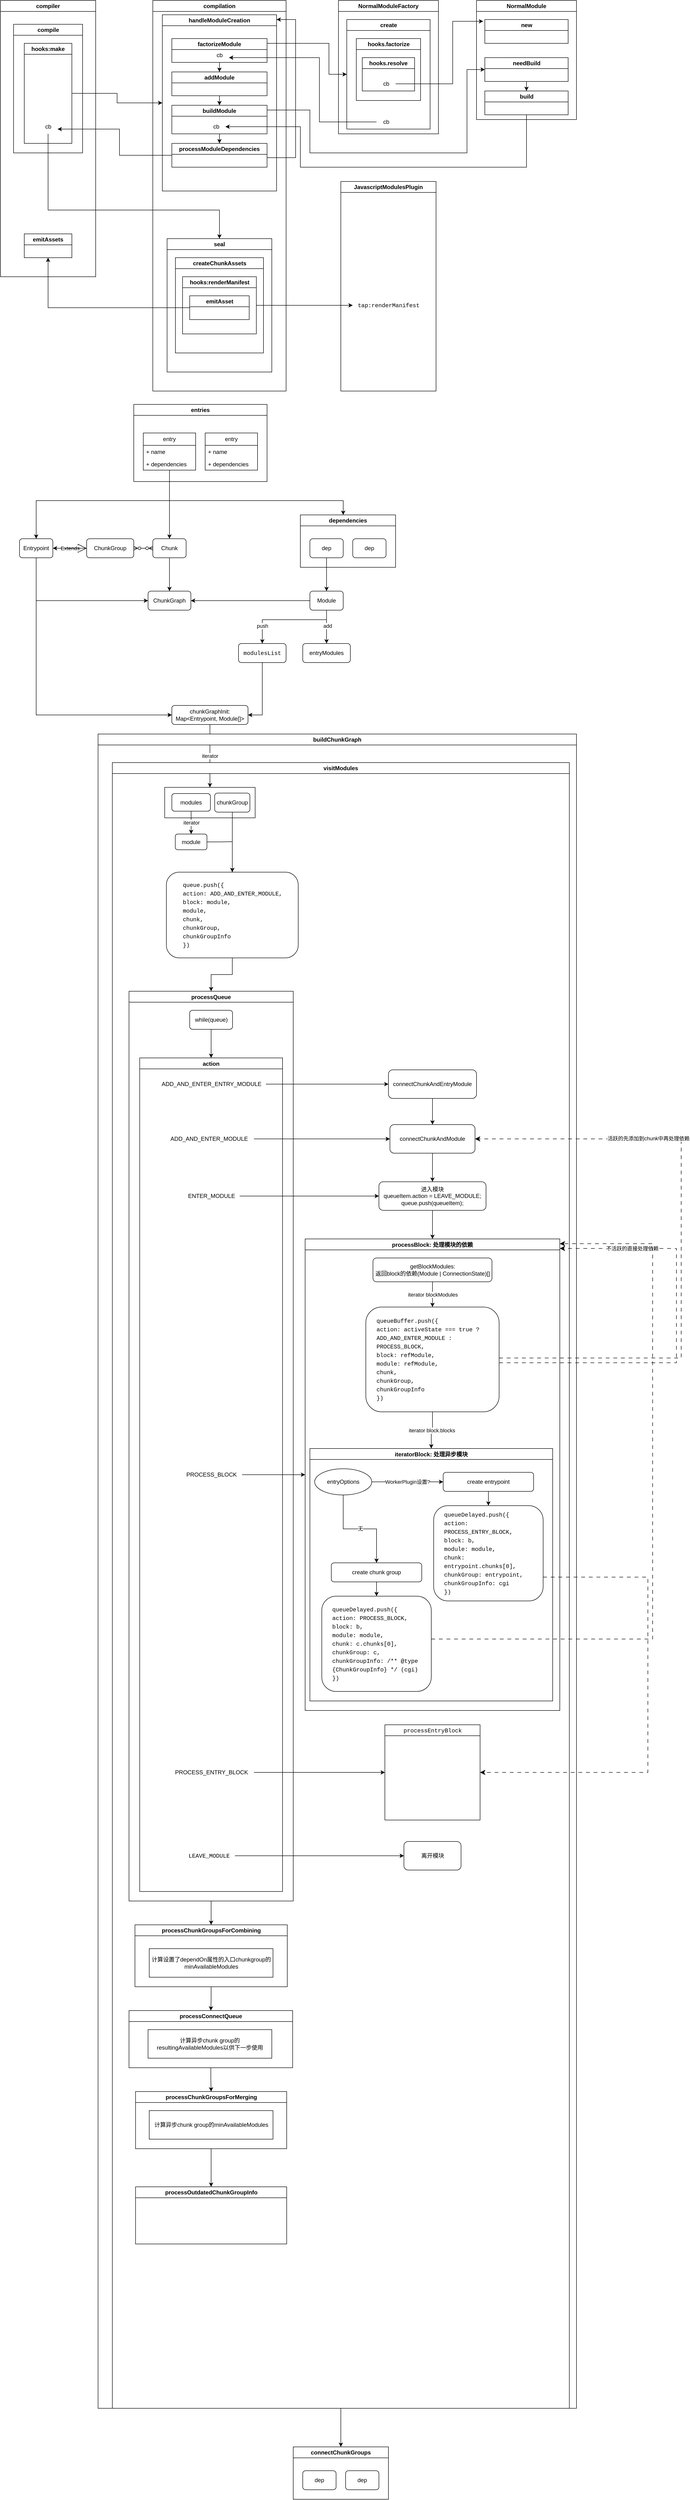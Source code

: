 <mxfile version="22.1.21" type="github">
  <diagram name="第 1 页" id="MVrE7ZpOwZZvy0ujSv35">
    <mxGraphModel dx="826" dy="644" grid="1" gridSize="10" guides="1" tooltips="1" connect="1" arrows="1" fold="1" page="1" pageScale="1" pageWidth="827" pageHeight="1169" math="0" shadow="0">
      <root>
        <mxCell id="0" />
        <mxCell id="1" parent="0" />
        <mxCell id="Hyx3UyOHCQJDbXDzl8Xv-9" value="compilation" style="swimlane;whiteSpace=wrap;html=1;" parent="1" vertex="1">
          <mxGeometry x="360" y="70" width="280" height="820" as="geometry">
            <mxRectangle x="70" y="110" width="110" height="30" as="alternateBounds" />
          </mxGeometry>
        </mxCell>
        <mxCell id="Hyx3UyOHCQJDbXDzl8Xv-68" value="seal" style="swimlane;whiteSpace=wrap;html=1;" parent="Hyx3UyOHCQJDbXDzl8Xv-9" vertex="1">
          <mxGeometry x="30" y="500" width="220" height="280" as="geometry" />
        </mxCell>
        <mxCell id="Hyx3UyOHCQJDbXDzl8Xv-69" value="createChunkAssets" style="swimlane;whiteSpace=wrap;html=1;" parent="Hyx3UyOHCQJDbXDzl8Xv-68" vertex="1">
          <mxGeometry x="17.5" y="40" width="185" height="200" as="geometry" />
        </mxCell>
        <mxCell id="Hyx3UyOHCQJDbXDzl8Xv-71" value="hooks:renderManifest" style="swimlane;whiteSpace=wrap;html=1;" parent="Hyx3UyOHCQJDbXDzl8Xv-69" vertex="1">
          <mxGeometry x="15" y="40" width="155" height="120" as="geometry" />
        </mxCell>
        <mxCell id="Hyx3UyOHCQJDbXDzl8Xv-72" value="emitAsset" style="swimlane;whiteSpace=wrap;html=1;" parent="Hyx3UyOHCQJDbXDzl8Xv-71" vertex="1">
          <mxGeometry x="15" y="40" width="125" height="50" as="geometry" />
        </mxCell>
        <mxCell id="Hyx3UyOHCQJDbXDzl8Xv-123" value="handleModuleCreation" style="swimlane;whiteSpace=wrap;html=1;" parent="Hyx3UyOHCQJDbXDzl8Xv-9" vertex="1">
          <mxGeometry x="20" y="30" width="240" height="370" as="geometry" />
        </mxCell>
        <mxCell id="Hyx3UyOHCQJDbXDzl8Xv-75" value="factorizeModule" style="swimlane;whiteSpace=wrap;html=1;" parent="Hyx3UyOHCQJDbXDzl8Xv-123" vertex="1">
          <mxGeometry x="20" y="50" width="200" height="50" as="geometry" />
        </mxCell>
        <mxCell id="Hyx3UyOHCQJDbXDzl8Xv-113" value="cb" style="text;html=1;align=center;verticalAlign=middle;resizable=0;points=[];autosize=1;strokeColor=none;fillColor=none;" parent="Hyx3UyOHCQJDbXDzl8Xv-75" vertex="1">
          <mxGeometry x="80" y="20" width="40" height="30" as="geometry" />
        </mxCell>
        <mxCell id="Hyx3UyOHCQJDbXDzl8Xv-79" value="addModule" style="swimlane;whiteSpace=wrap;html=1;" parent="Hyx3UyOHCQJDbXDzl8Xv-123" vertex="1">
          <mxGeometry x="20" y="120" width="200" height="50" as="geometry" />
        </mxCell>
        <mxCell id="Hyx3UyOHCQJDbXDzl8Xv-91" style="edgeStyle=orthogonalEdgeStyle;rounded=0;orthogonalLoop=1;jettySize=auto;html=1;" parent="Hyx3UyOHCQJDbXDzl8Xv-123" source="Hyx3UyOHCQJDbXDzl8Xv-75" target="Hyx3UyOHCQJDbXDzl8Xv-79" edge="1">
          <mxGeometry relative="1" as="geometry" />
        </mxCell>
        <mxCell id="Hyx3UyOHCQJDbXDzl8Xv-80" value="buildModule" style="swimlane;whiteSpace=wrap;html=1;" parent="Hyx3UyOHCQJDbXDzl8Xv-123" vertex="1">
          <mxGeometry x="20" y="190" width="200" height="60" as="geometry" />
        </mxCell>
        <mxCell id="Hyx3UyOHCQJDbXDzl8Xv-121" value="cb" style="text;html=1;align=center;verticalAlign=middle;resizable=0;points=[];autosize=1;strokeColor=none;fillColor=none;" parent="Hyx3UyOHCQJDbXDzl8Xv-80" vertex="1">
          <mxGeometry x="72.5" y="30" width="40" height="30" as="geometry" />
        </mxCell>
        <mxCell id="Hyx3UyOHCQJDbXDzl8Xv-92" style="edgeStyle=orthogonalEdgeStyle;rounded=0;orthogonalLoop=1;jettySize=auto;html=1;" parent="Hyx3UyOHCQJDbXDzl8Xv-123" source="Hyx3UyOHCQJDbXDzl8Xv-79" target="Hyx3UyOHCQJDbXDzl8Xv-80" edge="1">
          <mxGeometry relative="1" as="geometry" />
        </mxCell>
        <mxCell id="Hyx3UyOHCQJDbXDzl8Xv-126" style="edgeStyle=orthogonalEdgeStyle;rounded=0;orthogonalLoop=1;jettySize=auto;html=1;" parent="Hyx3UyOHCQJDbXDzl8Xv-123" source="Hyx3UyOHCQJDbXDzl8Xv-81" target="Hyx3UyOHCQJDbXDzl8Xv-123" edge="1">
          <mxGeometry relative="1" as="geometry">
            <Array as="points">
              <mxPoint x="280" y="300" />
              <mxPoint x="280" y="10" />
            </Array>
          </mxGeometry>
        </mxCell>
        <mxCell id="Hyx3UyOHCQJDbXDzl8Xv-81" value="processModuleDependencies" style="swimlane;whiteSpace=wrap;html=1;" parent="Hyx3UyOHCQJDbXDzl8Xv-123" vertex="1">
          <mxGeometry x="20" y="270" width="200" height="50" as="geometry" />
        </mxCell>
        <mxCell id="Hyx3UyOHCQJDbXDzl8Xv-93" style="edgeStyle=orthogonalEdgeStyle;rounded=0;orthogonalLoop=1;jettySize=auto;html=1;" parent="Hyx3UyOHCQJDbXDzl8Xv-123" source="Hyx3UyOHCQJDbXDzl8Xv-80" target="Hyx3UyOHCQJDbXDzl8Xv-81" edge="1">
          <mxGeometry relative="1" as="geometry" />
        </mxCell>
        <mxCell id="Hyx3UyOHCQJDbXDzl8Xv-11" value="compiler" style="swimlane;whiteSpace=wrap;html=1;" parent="1" vertex="1">
          <mxGeometry x="40" y="70" width="200" height="580" as="geometry">
            <mxRectangle x="70" y="110" width="110" height="30" as="alternateBounds" />
          </mxGeometry>
        </mxCell>
        <mxCell id="Hyx3UyOHCQJDbXDzl8Xv-83" value="compile" style="swimlane;whiteSpace=wrap;html=1;" parent="Hyx3UyOHCQJDbXDzl8Xv-11" vertex="1">
          <mxGeometry x="27.5" y="50" width="145" height="270" as="geometry" />
        </mxCell>
        <mxCell id="Hyx3UyOHCQJDbXDzl8Xv-84" value="hooks:make" style="swimlane;whiteSpace=wrap;html=1;" parent="Hyx3UyOHCQJDbXDzl8Xv-83" vertex="1">
          <mxGeometry x="22.5" y="40" width="100" height="210" as="geometry" />
        </mxCell>
        <mxCell id="Hyx3UyOHCQJDbXDzl8Xv-85" value="cb" style="text;html=1;align=center;verticalAlign=middle;resizable=0;points=[];autosize=1;strokeColor=none;fillColor=none;" parent="Hyx3UyOHCQJDbXDzl8Xv-84" vertex="1">
          <mxGeometry x="30" y="160" width="40" height="30" as="geometry" />
        </mxCell>
        <mxCell id="Hyx3UyOHCQJDbXDzl8Xv-87" value="emitAssets" style="swimlane;whiteSpace=wrap;html=1;" parent="Hyx3UyOHCQJDbXDzl8Xv-11" vertex="1">
          <mxGeometry x="50" y="490" width="100" height="50" as="geometry" />
        </mxCell>
        <mxCell id="Hyx3UyOHCQJDbXDzl8Xv-27" value="JavascriptModulesPlugin" style="swimlane;whiteSpace=wrap;html=1;" parent="1" vertex="1">
          <mxGeometry x="755" y="450" width="200" height="440" as="geometry">
            <mxRectangle x="70" y="110" width="110" height="30" as="alternateBounds" />
          </mxGeometry>
        </mxCell>
        <mxCell id="Hyx3UyOHCQJDbXDzl8Xv-31" value="&lt;div style=&quot;font-family: Menlo, Monaco, &amp;quot;Courier New&amp;quot;, monospace; line-height: 18px;&quot;&gt;tap:renderManifest&lt;/div&gt;" style="text;html=1;align=center;verticalAlign=middle;resizable=0;points=[];autosize=1;strokeColor=none;fillColor=none;labelBackgroundColor=default;fontColor=default;" parent="Hyx3UyOHCQJDbXDzl8Xv-27" vertex="1">
          <mxGeometry x="25" y="245" width="150" height="30" as="geometry" />
        </mxCell>
        <mxCell id="Hyx3UyOHCQJDbXDzl8Xv-40" style="edgeStyle=orthogonalEdgeStyle;rounded=0;orthogonalLoop=1;jettySize=auto;html=1;" parent="1" source="Hyx3UyOHCQJDbXDzl8Xv-71" target="Hyx3UyOHCQJDbXDzl8Xv-31" edge="1">
          <mxGeometry relative="1" as="geometry">
            <mxPoint x="475" y="375" as="sourcePoint" />
          </mxGeometry>
        </mxCell>
        <mxCell id="Hyx3UyOHCQJDbXDzl8Xv-64" style="edgeStyle=orthogonalEdgeStyle;rounded=0;orthogonalLoop=1;jettySize=auto;html=1;entryX=0.5;entryY=0;entryDx=0;entryDy=0;" parent="1" source="Hyx3UyOHCQJDbXDzl8Xv-85" target="Hyx3UyOHCQJDbXDzl8Xv-68" edge="1">
          <mxGeometry relative="1" as="geometry">
            <mxPoint x="151.5" y="365" as="sourcePoint" />
            <mxPoint x="360" y="265" as="targetPoint" />
            <Array as="points">
              <mxPoint x="140" y="510" />
              <mxPoint x="500" y="510" />
            </Array>
          </mxGeometry>
        </mxCell>
        <mxCell id="Hyx3UyOHCQJDbXDzl8Xv-74" style="edgeStyle=orthogonalEdgeStyle;rounded=0;orthogonalLoop=1;jettySize=auto;html=1;" parent="1" source="Hyx3UyOHCQJDbXDzl8Xv-72" target="Hyx3UyOHCQJDbXDzl8Xv-87" edge="1">
          <mxGeometry relative="1" as="geometry">
            <mxPoint x="171.5" y="535" as="targetPoint" />
          </mxGeometry>
        </mxCell>
        <mxCell id="Hyx3UyOHCQJDbXDzl8Xv-90" style="edgeStyle=orthogonalEdgeStyle;rounded=0;orthogonalLoop=1;jettySize=auto;html=1;" parent="1" source="Hyx3UyOHCQJDbXDzl8Xv-81" target="Hyx3UyOHCQJDbXDzl8Xv-85" edge="1">
          <mxGeometry relative="1" as="geometry">
            <Array as="points">
              <mxPoint x="290" y="395" />
              <mxPoint x="290" y="340" />
            </Array>
          </mxGeometry>
        </mxCell>
        <mxCell id="Hyx3UyOHCQJDbXDzl8Xv-94" value="NormalModuleFactory" style="swimlane;whiteSpace=wrap;html=1;" parent="1" vertex="1">
          <mxGeometry x="750" y="70" width="210" height="280" as="geometry" />
        </mxCell>
        <mxCell id="Hyx3UyOHCQJDbXDzl8Xv-95" value="create" style="swimlane;whiteSpace=wrap;html=1;" parent="Hyx3UyOHCQJDbXDzl8Xv-94" vertex="1">
          <mxGeometry x="17.5" y="40" width="175" height="230" as="geometry" />
        </mxCell>
        <mxCell id="Hyx3UyOHCQJDbXDzl8Xv-96" value="hooks.factorize" style="swimlane;whiteSpace=wrap;html=1;" parent="Hyx3UyOHCQJDbXDzl8Xv-95" vertex="1">
          <mxGeometry x="20" y="40" width="135" height="130" as="geometry" />
        </mxCell>
        <mxCell id="Hyx3UyOHCQJDbXDzl8Xv-99" value="hooks.resolve" style="swimlane;whiteSpace=wrap;html=1;" parent="Hyx3UyOHCQJDbXDzl8Xv-96" vertex="1">
          <mxGeometry x="12.5" y="40" width="110" height="70" as="geometry" />
        </mxCell>
        <mxCell id="Hyx3UyOHCQJDbXDzl8Xv-108" value="cb" style="text;html=1;align=center;verticalAlign=middle;resizable=0;points=[];autosize=1;strokeColor=none;fillColor=none;" parent="Hyx3UyOHCQJDbXDzl8Xv-99" vertex="1">
          <mxGeometry x="30" y="40" width="40" height="30" as="geometry" />
        </mxCell>
        <mxCell id="Hyx3UyOHCQJDbXDzl8Xv-111" value="cb" style="text;html=1;align=center;verticalAlign=middle;resizable=0;points=[];autosize=1;strokeColor=none;fillColor=none;" parent="Hyx3UyOHCQJDbXDzl8Xv-95" vertex="1">
          <mxGeometry x="62.5" y="200" width="40" height="30" as="geometry" />
        </mxCell>
        <mxCell id="Hyx3UyOHCQJDbXDzl8Xv-101" value="NormalModule" style="swimlane;whiteSpace=wrap;html=1;" parent="1" vertex="1">
          <mxGeometry x="1040" y="70" width="210" height="250" as="geometry" />
        </mxCell>
        <mxCell id="Hyx3UyOHCQJDbXDzl8Xv-105" value="new" style="swimlane;whiteSpace=wrap;html=1;" parent="Hyx3UyOHCQJDbXDzl8Xv-101" vertex="1">
          <mxGeometry x="17.5" y="40" width="175" height="50" as="geometry" />
        </mxCell>
        <mxCell id="Hyx3UyOHCQJDbXDzl8Xv-118" value="build" style="swimlane;whiteSpace=wrap;html=1;" parent="Hyx3UyOHCQJDbXDzl8Xv-101" vertex="1">
          <mxGeometry x="17.5" y="190" width="175" height="50" as="geometry" />
        </mxCell>
        <mxCell id="Hyx3UyOHCQJDbXDzl8Xv-120" style="edgeStyle=orthogonalEdgeStyle;rounded=0;orthogonalLoop=1;jettySize=auto;html=1;" parent="Hyx3UyOHCQJDbXDzl8Xv-101" source="Hyx3UyOHCQJDbXDzl8Xv-117" target="Hyx3UyOHCQJDbXDzl8Xv-118" edge="1">
          <mxGeometry relative="1" as="geometry" />
        </mxCell>
        <mxCell id="Hyx3UyOHCQJDbXDzl8Xv-117" value="needBuild" style="swimlane;whiteSpace=wrap;html=1;" parent="Hyx3UyOHCQJDbXDzl8Xv-101" vertex="1">
          <mxGeometry x="17.5" y="120" width="175" height="50" as="geometry" />
        </mxCell>
        <mxCell id="Hyx3UyOHCQJDbXDzl8Xv-109" style="edgeStyle=orthogonalEdgeStyle;rounded=0;orthogonalLoop=1;jettySize=auto;html=1;entryX=-0.02;entryY=0.076;entryDx=0;entryDy=0;entryPerimeter=0;" parent="1" source="Hyx3UyOHCQJDbXDzl8Xv-108" target="Hyx3UyOHCQJDbXDzl8Xv-105" edge="1">
          <mxGeometry relative="1" as="geometry">
            <Array as="points">
              <mxPoint x="990" y="245" />
              <mxPoint x="990" y="114" />
            </Array>
          </mxGeometry>
        </mxCell>
        <mxCell id="Hyx3UyOHCQJDbXDzl8Xv-110" style="edgeStyle=orthogonalEdgeStyle;rounded=0;orthogonalLoop=1;jettySize=auto;html=1;" parent="1" source="Hyx3UyOHCQJDbXDzl8Xv-75" target="Hyx3UyOHCQJDbXDzl8Xv-95" edge="1">
          <mxGeometry relative="1" as="geometry">
            <mxPoint x="550" y="124" as="targetPoint" />
            <Array as="points">
              <mxPoint x="730" y="160" />
              <mxPoint x="730" y="225" />
            </Array>
          </mxGeometry>
        </mxCell>
        <mxCell id="Hyx3UyOHCQJDbXDzl8Xv-114" style="edgeStyle=orthogonalEdgeStyle;rounded=0;orthogonalLoop=1;jettySize=auto;html=1;" parent="1" source="Hyx3UyOHCQJDbXDzl8Xv-111" target="Hyx3UyOHCQJDbXDzl8Xv-113" edge="1">
          <mxGeometry relative="1" as="geometry">
            <Array as="points">
              <mxPoint x="710" y="325" />
              <mxPoint x="710" y="190" />
            </Array>
          </mxGeometry>
        </mxCell>
        <mxCell id="Hyx3UyOHCQJDbXDzl8Xv-119" style="edgeStyle=orthogonalEdgeStyle;rounded=0;orthogonalLoop=1;jettySize=auto;html=1;" parent="1" source="Hyx3UyOHCQJDbXDzl8Xv-80" target="Hyx3UyOHCQJDbXDzl8Xv-117" edge="1">
          <mxGeometry relative="1" as="geometry">
            <Array as="points">
              <mxPoint x="690" y="300" />
              <mxPoint x="690" y="390" />
              <mxPoint x="1020" y="390" />
              <mxPoint x="1020" y="215" />
            </Array>
          </mxGeometry>
        </mxCell>
        <mxCell id="Hyx3UyOHCQJDbXDzl8Xv-122" style="edgeStyle=orthogonalEdgeStyle;rounded=0;orthogonalLoop=1;jettySize=auto;html=1;" parent="1" source="Hyx3UyOHCQJDbXDzl8Xv-118" target="Hyx3UyOHCQJDbXDzl8Xv-121" edge="1">
          <mxGeometry relative="1" as="geometry">
            <Array as="points">
              <mxPoint x="1145" y="420" />
              <mxPoint x="670" y="420" />
              <mxPoint x="670" y="335" />
            </Array>
          </mxGeometry>
        </mxCell>
        <mxCell id="Hyx3UyOHCQJDbXDzl8Xv-124" style="edgeStyle=orthogonalEdgeStyle;rounded=0;orthogonalLoop=1;jettySize=auto;html=1;" parent="1" source="Hyx3UyOHCQJDbXDzl8Xv-84" target="Hyx3UyOHCQJDbXDzl8Xv-123" edge="1">
          <mxGeometry relative="1" as="geometry" />
        </mxCell>
        <mxCell id="Hyx3UyOHCQJDbXDzl8Xv-207" style="edgeStyle=orthogonalEdgeStyle;rounded=0;orthogonalLoop=1;jettySize=auto;html=1;" parent="1" source="Hyx3UyOHCQJDbXDzl8Xv-208" target="Hyx3UyOHCQJDbXDzl8Xv-217" edge="1">
          <mxGeometry relative="1" as="geometry">
            <Array as="points">
              <mxPoint x="395" y="1120" />
              <mxPoint x="115" y="1120" />
            </Array>
          </mxGeometry>
        </mxCell>
        <mxCell id="Hyx3UyOHCQJDbXDzl8Xv-214" style="edgeStyle=orthogonalEdgeStyle;rounded=0;orthogonalLoop=1;jettySize=auto;html=1;" parent="1" source="Hyx3UyOHCQJDbXDzl8Xv-208" target="Hyx3UyOHCQJDbXDzl8Xv-216" edge="1">
          <mxGeometry relative="1" as="geometry">
            <mxPoint x="166" y="1132" as="targetPoint" />
          </mxGeometry>
        </mxCell>
        <mxCell id="Hyx3UyOHCQJDbXDzl8Xv-247" style="edgeStyle=orthogonalEdgeStyle;rounded=0;orthogonalLoop=1;jettySize=auto;html=1;" parent="1" source="Hyx3UyOHCQJDbXDzl8Xv-216" target="Hyx3UyOHCQJDbXDzl8Xv-237" edge="1">
          <mxGeometry relative="1" as="geometry">
            <Array as="points">
              <mxPoint x="395" y="1330" />
            </Array>
          </mxGeometry>
        </mxCell>
        <mxCell id="Hyx3UyOHCQJDbXDzl8Xv-216" value="Chunk" style="rounded=1;whiteSpace=wrap;html=1;" parent="1" vertex="1">
          <mxGeometry x="360" y="1200" width="70" height="40" as="geometry" />
        </mxCell>
        <mxCell id="Hyx3UyOHCQJDbXDzl8Xv-219" value="Extends" style="endArrow=block;endSize=16;endFill=0;html=1;rounded=0;" parent="1" source="Hyx3UyOHCQJDbXDzl8Xv-217" target="Hyx3UyOHCQJDbXDzl8Xv-218" edge="1">
          <mxGeometry x="0.01" width="160" relative="1" as="geometry">
            <mxPoint x="265.44" y="1309" as="sourcePoint" />
            <mxPoint x="265.44" y="1375" as="targetPoint" />
            <mxPoint as="offset" />
          </mxGeometry>
        </mxCell>
        <mxCell id="Hyx3UyOHCQJDbXDzl8Xv-220" value="" style="edgeStyle=entityRelationEdgeStyle;fontSize=12;html=1;endArrow=ERzeroToMany;endFill=1;startArrow=ERzeroToMany;rounded=0;" parent="1" source="Hyx3UyOHCQJDbXDzl8Xv-216" target="Hyx3UyOHCQJDbXDzl8Xv-218" edge="1">
          <mxGeometry width="100" height="100" relative="1" as="geometry">
            <mxPoint x="411" y="1330" as="sourcePoint" />
            <mxPoint x="351" y="1450" as="targetPoint" />
          </mxGeometry>
        </mxCell>
        <mxCell id="Hyx3UyOHCQJDbXDzl8Xv-222" style="edgeStyle=orthogonalEdgeStyle;rounded=0;orthogonalLoop=1;jettySize=auto;html=1;" parent="1" source="Hyx3UyOHCQJDbXDzl8Xv-208" target="Hyx3UyOHCQJDbXDzl8Xv-276" edge="1">
          <mxGeometry relative="1" as="geometry">
            <mxPoint x="421.0" y="1170" as="targetPoint" />
            <Array as="points">
              <mxPoint x="395" y="1120" />
              <mxPoint x="760" y="1120" />
            </Array>
          </mxGeometry>
        </mxCell>
        <mxCell id="Hyx3UyOHCQJDbXDzl8Xv-238" value="" style="edgeStyle=orthogonalEdgeStyle;rounded=0;orthogonalLoop=1;jettySize=auto;html=1;" parent="1" source="Hyx3UyOHCQJDbXDzl8Xv-234" target="Hyx3UyOHCQJDbXDzl8Xv-237" edge="1">
          <mxGeometry relative="1" as="geometry">
            <mxPoint x="241" y="1520" as="targetPoint" />
            <Array as="points">
              <mxPoint x="725" y="1330" />
            </Array>
          </mxGeometry>
        </mxCell>
        <mxCell id="Hyx3UyOHCQJDbXDzl8Xv-278" style="edgeStyle=orthogonalEdgeStyle;rounded=0;orthogonalLoop=1;jettySize=auto;html=1;" parent="1" source="Hyx3UyOHCQJDbXDzl8Xv-234" target="Hyx3UyOHCQJDbXDzl8Xv-258" edge="1">
          <mxGeometry relative="1" as="geometry" />
        </mxCell>
        <mxCell id="Hyx3UyOHCQJDbXDzl8Xv-279" value="add" style="edgeLabel;html=1;align=center;verticalAlign=middle;resizable=0;points=[];" parent="Hyx3UyOHCQJDbXDzl8Xv-278" vertex="1" connectable="0">
          <mxGeometry x="-0.076" y="2" relative="1" as="geometry">
            <mxPoint as="offset" />
          </mxGeometry>
        </mxCell>
        <mxCell id="Hyx3UyOHCQJDbXDzl8Xv-284" style="edgeStyle=orthogonalEdgeStyle;rounded=0;orthogonalLoop=1;jettySize=auto;html=1;" parent="1" source="Hyx3UyOHCQJDbXDzl8Xv-234" target="Hyx3UyOHCQJDbXDzl8Xv-283" edge="1">
          <mxGeometry relative="1" as="geometry">
            <Array as="points">
              <mxPoint x="725" y="1370" />
              <mxPoint x="590" y="1370" />
            </Array>
          </mxGeometry>
        </mxCell>
        <mxCell id="Hyx3UyOHCQJDbXDzl8Xv-287" value="push" style="edgeLabel;html=1;align=center;verticalAlign=middle;resizable=0;points=[];" parent="Hyx3UyOHCQJDbXDzl8Xv-284" vertex="1" connectable="0">
          <mxGeometry x="0.632" relative="1" as="geometry">
            <mxPoint as="offset" />
          </mxGeometry>
        </mxCell>
        <mxCell id="Hyx3UyOHCQJDbXDzl8Xv-234" value="Module" style="rounded=1;whiteSpace=wrap;html=1;" parent="1" vertex="1">
          <mxGeometry x="690" y="1310" width="70" height="40" as="geometry" />
        </mxCell>
        <mxCell id="Hyx3UyOHCQJDbXDzl8Xv-237" value="ChunkGraph" style="rounded=1;whiteSpace=wrap;html=1;" parent="1" vertex="1">
          <mxGeometry x="350" y="1310" width="90" height="40" as="geometry" />
        </mxCell>
        <mxCell id="Hyx3UyOHCQJDbXDzl8Xv-243" value="" style="edgeStyle=orthogonalEdgeStyle;rounded=0;orthogonalLoop=1;jettySize=auto;html=1;" parent="1" source="Hyx3UyOHCQJDbXDzl8Xv-218" target="Hyx3UyOHCQJDbXDzl8Xv-217" edge="1">
          <mxGeometry relative="1" as="geometry">
            <mxPoint x="330" y="1320" as="sourcePoint" />
            <mxPoint x="115" y="1500" as="targetPoint" />
            <Array as="points" />
          </mxGeometry>
        </mxCell>
        <mxCell id="Hyx3UyOHCQJDbXDzl8Xv-246" style="edgeStyle=orthogonalEdgeStyle;rounded=0;orthogonalLoop=1;jettySize=auto;html=1;" parent="1" source="Hyx3UyOHCQJDbXDzl8Xv-217" target="Hyx3UyOHCQJDbXDzl8Xv-237" edge="1">
          <mxGeometry relative="1" as="geometry">
            <Array as="points">
              <mxPoint x="115" y="1330" />
            </Array>
          </mxGeometry>
        </mxCell>
        <mxCell id="Hyx3UyOHCQJDbXDzl8Xv-272" style="edgeStyle=orthogonalEdgeStyle;rounded=0;orthogonalLoop=1;jettySize=auto;html=1;" parent="1" source="Hyx3UyOHCQJDbXDzl8Xv-217" target="Hyx3UyOHCQJDbXDzl8Xv-273" edge="1">
          <mxGeometry relative="1" as="geometry">
            <mxPoint x="120" y="1640" as="targetPoint" />
            <Array as="points">
              <mxPoint x="115" y="1570" />
            </Array>
          </mxGeometry>
        </mxCell>
        <mxCell id="Hyx3UyOHCQJDbXDzl8Xv-217" value="Entrypoint" style="rounded=1;whiteSpace=wrap;html=1;" parent="1" vertex="1">
          <mxGeometry x="80" y="1200" width="70" height="40" as="geometry" />
        </mxCell>
        <mxCell id="Hyx3UyOHCQJDbXDzl8Xv-218" value="ChunkGroup" style="rounded=1;whiteSpace=wrap;html=1;" parent="1" vertex="1">
          <mxGeometry x="221" y="1200" width="99" height="40" as="geometry" />
        </mxCell>
        <mxCell id="Hyx3UyOHCQJDbXDzl8Xv-258" value="entryModules" style="rounded=1;whiteSpace=wrap;html=1;" parent="1" vertex="1">
          <mxGeometry x="675" y="1420" width="100" height="40" as="geometry" />
        </mxCell>
        <mxCell id="wv2YPF_jsLJIBkKBlA4p-21" style="edgeStyle=orthogonalEdgeStyle;rounded=0;orthogonalLoop=1;jettySize=auto;html=1;" parent="1" source="Hyx3UyOHCQJDbXDzl8Xv-273" target="wv2YPF_jsLJIBkKBlA4p-72" edge="1">
          <mxGeometry relative="1" as="geometry">
            <mxPoint x="480" y="1710" as="targetPoint" />
          </mxGeometry>
        </mxCell>
        <mxCell id="wv2YPF_jsLJIBkKBlA4p-48" value="iterator" style="edgeLabel;html=1;align=center;verticalAlign=middle;resizable=0;points=[];" parent="wv2YPF_jsLJIBkKBlA4p-21" vertex="1" connectable="0">
          <mxGeometry x="0.067" y="2" relative="1" as="geometry">
            <mxPoint x="-2" y="-5" as="offset" />
          </mxGeometry>
        </mxCell>
        <mxCell id="Hyx3UyOHCQJDbXDzl8Xv-273" value="chunkGraphInit:&lt;br&gt;Map&amp;lt;Entrypoint, Module[]&amp;gt;" style="rounded=1;whiteSpace=wrap;html=1;" parent="1" vertex="1">
          <mxGeometry x="400" y="1550" width="160" height="40" as="geometry" />
        </mxCell>
        <mxCell id="Hyx3UyOHCQJDbXDzl8Xv-275" value="entries" style="swimlane;whiteSpace=wrap;html=1;" parent="1" vertex="1">
          <mxGeometry x="320" y="918" width="280" height="162" as="geometry" />
        </mxCell>
        <mxCell id="Hyx3UyOHCQJDbXDzl8Xv-208" value="entry" style="swimlane;fontStyle=0;childLayout=stackLayout;horizontal=1;startSize=26;fillColor=none;horizontalStack=0;resizeParent=1;resizeParentMax=0;resizeLast=0;collapsible=1;marginBottom=0;whiteSpace=wrap;html=1;" parent="Hyx3UyOHCQJDbXDzl8Xv-275" vertex="1">
          <mxGeometry x="20" y="60" width="110" height="78" as="geometry" />
        </mxCell>
        <mxCell id="Hyx3UyOHCQJDbXDzl8Xv-209" value="+ name" style="text;strokeColor=none;fillColor=none;align=left;verticalAlign=top;spacingLeft=4;spacingRight=4;overflow=hidden;rotatable=0;points=[[0,0.5],[1,0.5]];portConstraint=eastwest;whiteSpace=wrap;html=1;" parent="Hyx3UyOHCQJDbXDzl8Xv-208" vertex="1">
          <mxGeometry y="26" width="110" height="26" as="geometry" />
        </mxCell>
        <mxCell id="Hyx3UyOHCQJDbXDzl8Xv-210" value="+&amp;nbsp;dependencies" style="text;strokeColor=none;fillColor=none;align=left;verticalAlign=top;spacingLeft=4;spacingRight=4;overflow=hidden;rotatable=0;points=[[0,0.5],[1,0.5]];portConstraint=eastwest;whiteSpace=wrap;html=1;" parent="Hyx3UyOHCQJDbXDzl8Xv-208" vertex="1">
          <mxGeometry y="52" width="110" height="26" as="geometry" />
        </mxCell>
        <mxCell id="Hyx3UyOHCQJDbXDzl8Xv-211" value="entry" style="swimlane;fontStyle=0;childLayout=stackLayout;horizontal=1;startSize=26;fillColor=none;horizontalStack=0;resizeParent=1;resizeParentMax=0;resizeLast=0;collapsible=1;marginBottom=0;whiteSpace=wrap;html=1;" parent="Hyx3UyOHCQJDbXDzl8Xv-275" vertex="1">
          <mxGeometry x="150" y="60" width="110" height="78" as="geometry" />
        </mxCell>
        <mxCell id="Hyx3UyOHCQJDbXDzl8Xv-212" value="+ name" style="text;strokeColor=none;fillColor=none;align=left;verticalAlign=top;spacingLeft=4;spacingRight=4;overflow=hidden;rotatable=0;points=[[0,0.5],[1,0.5]];portConstraint=eastwest;whiteSpace=wrap;html=1;" parent="Hyx3UyOHCQJDbXDzl8Xv-211" vertex="1">
          <mxGeometry y="26" width="110" height="26" as="geometry" />
        </mxCell>
        <mxCell id="Hyx3UyOHCQJDbXDzl8Xv-213" value="+&amp;nbsp;dependencies" style="text;strokeColor=none;fillColor=none;align=left;verticalAlign=top;spacingLeft=4;spacingRight=4;overflow=hidden;rotatable=0;points=[[0,0.5],[1,0.5]];portConstraint=eastwest;whiteSpace=wrap;html=1;" parent="Hyx3UyOHCQJDbXDzl8Xv-211" vertex="1">
          <mxGeometry y="52" width="110" height="26" as="geometry" />
        </mxCell>
        <mxCell id="Hyx3UyOHCQJDbXDzl8Xv-276" value="dependencies" style="swimlane;whiteSpace=wrap;html=1;" parent="1" vertex="1">
          <mxGeometry x="670" y="1150" width="200" height="110" as="geometry" />
        </mxCell>
        <mxCell id="Hyx3UyOHCQJDbXDzl8Xv-221" value="dep" style="rounded=1;whiteSpace=wrap;html=1;" parent="Hyx3UyOHCQJDbXDzl8Xv-276" vertex="1">
          <mxGeometry x="20" y="50" width="70" height="40" as="geometry" />
        </mxCell>
        <mxCell id="Hyx3UyOHCQJDbXDzl8Xv-227" value="dep" style="rounded=1;whiteSpace=wrap;html=1;" parent="Hyx3UyOHCQJDbXDzl8Xv-276" vertex="1">
          <mxGeometry x="110" y="50" width="70" height="40" as="geometry" />
        </mxCell>
        <mxCell id="Hyx3UyOHCQJDbXDzl8Xv-277" style="edgeStyle=orthogonalEdgeStyle;rounded=0;orthogonalLoop=1;jettySize=auto;html=1;" parent="1" source="Hyx3UyOHCQJDbXDzl8Xv-221" target="Hyx3UyOHCQJDbXDzl8Xv-234" edge="1">
          <mxGeometry relative="1" as="geometry" />
        </mxCell>
        <mxCell id="Hyx3UyOHCQJDbXDzl8Xv-288" style="edgeStyle=orthogonalEdgeStyle;rounded=0;orthogonalLoop=1;jettySize=auto;html=1;entryX=1;entryY=0.5;entryDx=0;entryDy=0;" parent="1" source="Hyx3UyOHCQJDbXDzl8Xv-283" target="Hyx3UyOHCQJDbXDzl8Xv-273" edge="1">
          <mxGeometry relative="1" as="geometry" />
        </mxCell>
        <mxCell id="Hyx3UyOHCQJDbXDzl8Xv-283" value="&lt;div style=&quot;font-family: Menlo, Monaco, &amp;quot;Courier New&amp;quot;, monospace; line-height: 18px;&quot;&gt;modulesList&lt;br&gt;&lt;/div&gt;" style="rounded=1;whiteSpace=wrap;html=1;" parent="1" vertex="1">
          <mxGeometry x="540" y="1420" width="100" height="40" as="geometry" />
        </mxCell>
        <mxCell id="wv2YPF_jsLJIBkKBlA4p-13" value="buildChunkGraph" style="swimlane;whiteSpace=wrap;html=1;align=center;" parent="1" vertex="1">
          <mxGeometry x="245" y="1610" width="1005" height="3515" as="geometry" />
        </mxCell>
        <mxCell id="wv2YPF_jsLJIBkKBlA4p-25" value="visitModules" style="swimlane;whiteSpace=wrap;html=1;align=center;fontColor=default;labelBackgroundColor=none;" parent="wv2YPF_jsLJIBkKBlA4p-13" vertex="1">
          <mxGeometry x="30" y="60" width="960" height="3455" as="geometry" />
        </mxCell>
        <mxCell id="wv2YPF_jsLJIBkKBlA4p-146" style="edgeStyle=orthogonalEdgeStyle;rounded=0;orthogonalLoop=1;jettySize=auto;html=1;" parent="wv2YPF_jsLJIBkKBlA4p-25" source="wv2YPF_jsLJIBkKBlA4p-58" target="wv2YPF_jsLJIBkKBlA4p-101" edge="1">
          <mxGeometry relative="1" as="geometry" />
        </mxCell>
        <mxCell id="wv2YPF_jsLJIBkKBlA4p-58" value="&lt;div style=&quot;text-align: left;&quot;&gt;&lt;div style=&quot;font-family: Menlo, Monaco, &amp;quot;Courier New&amp;quot;, monospace; line-height: 18px;&quot;&gt;&lt;div&gt;queue.&lt;span style=&quot;&quot;&gt;push&lt;/span&gt;({&lt;/div&gt;&lt;div&gt;          &lt;span style=&quot;&quot;&gt;action&lt;/span&gt;: &lt;span style=&quot;&quot;&gt;ADD_AND_ENTER_MODULE&lt;/span&gt;,&lt;/div&gt;&lt;div&gt;          &lt;span style=&quot;&quot;&gt;block&lt;/span&gt;: &lt;span style=&quot;&quot;&gt;module&lt;/span&gt;,&lt;/div&gt;&lt;div&gt;          &lt;span style=&quot;&quot;&gt;module&lt;/span&gt;,&lt;/div&gt;&lt;div&gt;          &lt;span style=&quot;&quot;&gt;chunk&lt;/span&gt;,&lt;/div&gt;&lt;div&gt;          &lt;span style=&quot;&quot;&gt;chunkGroup&lt;/span&gt;,&lt;/div&gt;&lt;div&gt;          &lt;span style=&quot;&quot;&gt;chunkGroupInfo&lt;/span&gt;&lt;/div&gt;&lt;div&gt;        })&lt;/div&gt;&lt;/div&gt;&lt;/div&gt;" style="rounded=1;whiteSpace=wrap;html=1;strokeColor=default;fontColor=default;labelBackgroundColor=none;" parent="wv2YPF_jsLJIBkKBlA4p-25" vertex="1">
          <mxGeometry x="113.5" y="230" width="277" height="180" as="geometry" />
        </mxCell>
        <mxCell id="wv2YPF_jsLJIBkKBlA4p-119" style="edgeStyle=orthogonalEdgeStyle;rounded=0;orthogonalLoop=1;jettySize=auto;html=1;" parent="wv2YPF_jsLJIBkKBlA4p-25" source="wv2YPF_jsLJIBkKBlA4p-38" target="wv2YPF_jsLJIBkKBlA4p-58" edge="1">
          <mxGeometry relative="1" as="geometry">
            <Array as="points">
              <mxPoint x="225" y="166" />
              <mxPoint x="252" y="166" />
            </Array>
          </mxGeometry>
        </mxCell>
        <mxCell id="wv2YPF_jsLJIBkKBlA4p-38" value="module" style="rounded=1;whiteSpace=wrap;html=1;" parent="wv2YPF_jsLJIBkKBlA4p-25" vertex="1">
          <mxGeometry x="132.25" y="150" width="66.5" height="33" as="geometry" />
        </mxCell>
        <mxCell id="wv2YPF_jsLJIBkKBlA4p-74" value="" style="group" parent="wv2YPF_jsLJIBkKBlA4p-25" vertex="1" connectable="0">
          <mxGeometry x="110" y="52" width="190" height="64" as="geometry" />
        </mxCell>
        <mxCell id="wv2YPF_jsLJIBkKBlA4p-72" value="" style="whiteSpace=wrap;html=1;" parent="wv2YPF_jsLJIBkKBlA4p-74" vertex="1">
          <mxGeometry width="190" height="64" as="geometry" />
        </mxCell>
        <mxCell id="wv2YPF_jsLJIBkKBlA4p-71" value="chunkGroup" style="rounded=1;whiteSpace=wrap;html=1;" parent="wv2YPF_jsLJIBkKBlA4p-74" vertex="1">
          <mxGeometry x="105" y="12" width="74" height="40" as="geometry" />
        </mxCell>
        <mxCell id="wv2YPF_jsLJIBkKBlA4p-70" value="modules" style="rounded=1;whiteSpace=wrap;html=1;" parent="wv2YPF_jsLJIBkKBlA4p-74" vertex="1">
          <mxGeometry x="15" y="13" width="81" height="37" as="geometry" />
        </mxCell>
        <mxCell id="wv2YPF_jsLJIBkKBlA4p-76" value="iterator" style="edgeStyle=orthogonalEdgeStyle;rounded=0;orthogonalLoop=1;jettySize=auto;html=1;" parent="wv2YPF_jsLJIBkKBlA4p-25" source="wv2YPF_jsLJIBkKBlA4p-70" target="wv2YPF_jsLJIBkKBlA4p-38" edge="1">
          <mxGeometry relative="1" as="geometry" />
        </mxCell>
        <mxCell id="wv2YPF_jsLJIBkKBlA4p-78" style="edgeStyle=orthogonalEdgeStyle;rounded=0;orthogonalLoop=1;jettySize=auto;html=1;" parent="wv2YPF_jsLJIBkKBlA4p-25" source="wv2YPF_jsLJIBkKBlA4p-71" target="wv2YPF_jsLJIBkKBlA4p-58" edge="1">
          <mxGeometry relative="1" as="geometry" />
        </mxCell>
        <mxCell id="W6BC3XzCuo4GsSZScxcd-2" value="" style="edgeStyle=orthogonalEdgeStyle;rounded=0;orthogonalLoop=1;jettySize=auto;html=1;" edge="1" parent="wv2YPF_jsLJIBkKBlA4p-25" source="wv2YPF_jsLJIBkKBlA4p-101" target="W6BC3XzCuo4GsSZScxcd-3">
          <mxGeometry relative="1" as="geometry">
            <mxPoint x="207.6" y="2450" as="targetPoint" />
          </mxGeometry>
        </mxCell>
        <mxCell id="wv2YPF_jsLJIBkKBlA4p-101" value="processQueue" style="swimlane;" parent="wv2YPF_jsLJIBkKBlA4p-25" vertex="1">
          <mxGeometry x="35" y="480" width="345" height="1910" as="geometry" />
        </mxCell>
        <mxCell id="wv2YPF_jsLJIBkKBlA4p-104" style="edgeStyle=orthogonalEdgeStyle;rounded=0;orthogonalLoop=1;jettySize=auto;html=1;" parent="wv2YPF_jsLJIBkKBlA4p-101" source="wv2YPF_jsLJIBkKBlA4p-102" target="wv2YPF_jsLJIBkKBlA4p-125" edge="1">
          <mxGeometry relative="1" as="geometry">
            <mxPoint x="172.5" y="100" as="targetPoint" />
          </mxGeometry>
        </mxCell>
        <mxCell id="wv2YPF_jsLJIBkKBlA4p-102" value="while(queue)" style="rounded=1;whiteSpace=wrap;html=1;" parent="wv2YPF_jsLJIBkKBlA4p-101" vertex="1">
          <mxGeometry x="127.5" y="40" width="90" height="40" as="geometry" />
        </mxCell>
        <mxCell id="wv2YPF_jsLJIBkKBlA4p-125" value="action" style="swimlane;" parent="wv2YPF_jsLJIBkKBlA4p-101" vertex="1">
          <mxGeometry x="22.5" y="140" width="300" height="1750" as="geometry" />
        </mxCell>
        <mxCell id="wv2YPF_jsLJIBkKBlA4p-126" value="ADD_AND_ENTER_ENTRY_MODULE" style="text;html=1;align=center;verticalAlign=middle;resizable=0;points=[];autosize=1;strokeColor=none;fillColor=none;" parent="wv2YPF_jsLJIBkKBlA4p-125" vertex="1">
          <mxGeometry x="35" y="40" width="230" height="30" as="geometry" />
        </mxCell>
        <mxCell id="wv2YPF_jsLJIBkKBlA4p-127" value="PROCESS_BLOCK" style="text;html=1;align=center;verticalAlign=middle;resizable=0;points=[];autosize=1;strokeColor=none;fillColor=none;" parent="wv2YPF_jsLJIBkKBlA4p-125" vertex="1">
          <mxGeometry x="85" y="860" width="130" height="30" as="geometry" />
        </mxCell>
        <mxCell id="wv2YPF_jsLJIBkKBlA4p-131" value="ADD_AND_ENTER_MODULE" style="text;html=1;align=center;verticalAlign=middle;resizable=0;points=[];autosize=1;strokeColor=none;fillColor=none;" parent="wv2YPF_jsLJIBkKBlA4p-125" vertex="1">
          <mxGeometry x="50" y="155" width="190" height="30" as="geometry" />
        </mxCell>
        <mxCell id="wv2YPF_jsLJIBkKBlA4p-139" value="ENTER_MODULE" style="text;html=1;align=center;verticalAlign=middle;resizable=0;points=[];autosize=1;strokeColor=none;fillColor=none;" parent="wv2YPF_jsLJIBkKBlA4p-125" vertex="1">
          <mxGeometry x="90" y="275" width="120" height="30" as="geometry" />
        </mxCell>
        <mxCell id="wv2YPF_jsLJIBkKBlA4p-145" value="PROCESS_ENTRY_BLOCK" style="text;html=1;align=center;verticalAlign=middle;resizable=0;points=[];autosize=1;strokeColor=none;fillColor=none;" parent="wv2YPF_jsLJIBkKBlA4p-125" vertex="1">
          <mxGeometry x="60" y="1485" width="180" height="30" as="geometry" />
        </mxCell>
        <mxCell id="IKmlM9FXXomiaoNc1RVJ-33" value="&lt;div style=&quot;text-align: start; font-family: Menlo, Monaco, &amp;quot;Courier New&amp;quot;, monospace; line-height: 18px;&quot;&gt;LEAVE_MODULE&lt;/div&gt;" style="text;html=1;align=center;verticalAlign=middle;resizable=0;points=[];autosize=1;strokeColor=none;fillColor=none;fontColor=default;labelBackgroundColor=none;" parent="wv2YPF_jsLJIBkKBlA4p-125" vertex="1">
          <mxGeometry x="90" y="1660" width="110" height="30" as="geometry" />
        </mxCell>
        <mxCell id="wv2YPF_jsLJIBkKBlA4p-112" value="processBlock: 处理模块的依赖" style="swimlane;" parent="wv2YPF_jsLJIBkKBlA4p-25" vertex="1">
          <mxGeometry x="405.01" y="1000" width="534.99" height="990" as="geometry" />
        </mxCell>
        <mxCell id="wv2YPF_jsLJIBkKBlA4p-114" value="iterator&amp;nbsp;blockModules" style="edgeStyle=orthogonalEdgeStyle;rounded=0;orthogonalLoop=1;jettySize=auto;html=1;" parent="wv2YPF_jsLJIBkKBlA4p-112" source="wv2YPF_jsLJIBkKBlA4p-82" target="wv2YPF_jsLJIBkKBlA4p-113" edge="1">
          <mxGeometry relative="1" as="geometry" />
        </mxCell>
        <mxCell id="wv2YPF_jsLJIBkKBlA4p-82" value="getBlockModules:&lt;br&gt;返回block的依赖(Module | ConnectionState)[]" style="whiteSpace=wrap;html=1;rounded=1;" parent="wv2YPF_jsLJIBkKBlA4p-112" vertex="1">
          <mxGeometry x="142.5" y="40" width="250" height="50" as="geometry" />
        </mxCell>
        <mxCell id="wv2YPF_jsLJIBkKBlA4p-116" value="iterator&amp;nbsp;block.blocks" style="edgeStyle=orthogonalEdgeStyle;rounded=0;orthogonalLoop=1;jettySize=auto;html=1;" parent="wv2YPF_jsLJIBkKBlA4p-112" source="wv2YPF_jsLJIBkKBlA4p-113" target="IKmlM9FXXomiaoNc1RVJ-1" edge="1">
          <mxGeometry relative="1" as="geometry">
            <mxPoint x="227.59" y="450" as="targetPoint" />
          </mxGeometry>
        </mxCell>
        <mxCell id="wv2YPF_jsLJIBkKBlA4p-113" value="&lt;div style=&quot;font-family: Menlo, Monaco, &amp;quot;Courier New&amp;quot;, monospace; line-height: 18px;&quot;&gt;&lt;div&gt;queueBuffer.&lt;span style=&quot;&quot;&gt;push&lt;/span&gt;({&lt;/div&gt;&lt;div&gt;          &lt;span style=&quot;&quot;&gt;action&lt;/span&gt;: &lt;span style=&quot;&quot;&gt;activeState&lt;/span&gt; &lt;span style=&quot;&quot;&gt;===&lt;/span&gt; &lt;span style=&quot;&quot;&gt;true&lt;/span&gt; &lt;span style=&quot;&quot;&gt;?&lt;/span&gt; &lt;span style=&quot;&quot;&gt;ADD_AND_ENTER_MODULE&lt;/span&gt; &lt;span style=&quot;&quot;&gt;:&lt;/span&gt; &lt;span style=&quot;&quot;&gt;PROCESS_BLOCK&lt;/span&gt;,&lt;/div&gt;&lt;div&gt;          &lt;span style=&quot;&quot;&gt;block&lt;/span&gt;: &lt;span style=&quot;&quot;&gt;refModule&lt;/span&gt;,&lt;/div&gt;&lt;div&gt;          &lt;span style=&quot;&quot;&gt;module&lt;/span&gt;: &lt;span style=&quot;&quot;&gt;refModule&lt;/span&gt;,&lt;/div&gt;&lt;div&gt;          &lt;span style=&quot;&quot;&gt;chunk&lt;/span&gt;,&lt;/div&gt;&lt;div&gt;          &lt;span style=&quot;&quot;&gt;chunkGroup&lt;/span&gt;,&lt;/div&gt;&lt;div&gt;          &lt;span style=&quot;&quot;&gt;chunkGroupInfo&lt;/span&gt;&lt;/div&gt;&lt;div&gt;        })&lt;/div&gt;&lt;/div&gt;" style="html=1;rounded=1;align=left;fontColor=default;labelBackgroundColor=none;horizontal=1;verticalAlign=middle;labelPosition=center;verticalLabelPosition=middle;spacingLeft=20;whiteSpace=wrap;spacingRight=20;" parent="wv2YPF_jsLJIBkKBlA4p-112" vertex="1">
          <mxGeometry x="127.5" y="143" width="280" height="220" as="geometry" />
        </mxCell>
        <mxCell id="IKmlM9FXXomiaoNc1RVJ-1" value="iteratorBlock: 处理异步模块" style="swimlane;" parent="wv2YPF_jsLJIBkKBlA4p-112" vertex="1">
          <mxGeometry x="10" y="440" width="510" height="530" as="geometry" />
        </mxCell>
        <mxCell id="wv2YPF_jsLJIBkKBlA4p-148" value="&lt;div style=&quot;font-family: Menlo, Monaco, &amp;quot;Courier New&amp;quot;, monospace; line-height: 18px;&quot;&gt;&lt;div&gt;queueDelayed.&lt;span style=&quot;&quot;&gt;push&lt;/span&gt;({&lt;/div&gt;&lt;div&gt;        &lt;span style=&quot;&quot;&gt;action&lt;/span&gt;: &lt;span style=&quot;&quot;&gt;PROCESS_BLOCK&lt;/span&gt;,&lt;/div&gt;&lt;div&gt;        &lt;span style=&quot;&quot;&gt;block&lt;/span&gt;: &lt;span style=&quot;&quot;&gt;b&lt;/span&gt;,&lt;/div&gt;&lt;div&gt;        &lt;span style=&quot;&quot;&gt;module&lt;/span&gt;: &lt;span style=&quot;&quot;&gt;module&lt;/span&gt;,&lt;/div&gt;&lt;div&gt;        &lt;span style=&quot;&quot;&gt;chunk&lt;/span&gt;:&lt;span style=&quot;&quot;&gt; &lt;/span&gt;&lt;span style=&quot;&quot;&gt;c&lt;/span&gt;.&lt;span style=&quot;&quot;&gt;chunks&lt;/span&gt;[&lt;span style=&quot;&quot;&gt;0&lt;/span&gt;],&lt;/div&gt;&lt;div&gt;        &lt;span style=&quot;&quot;&gt;chunkGroup&lt;/span&gt;: &lt;span style=&quot;&quot;&gt;c&lt;/span&gt;,&lt;/div&gt;&lt;div&gt;        &lt;span style=&quot;&quot;&gt;chunkGroupInfo&lt;/span&gt;: &lt;span style=&quot;&quot;&gt;/** &lt;/span&gt;&lt;span style=&quot;&quot;&gt;@type&lt;/span&gt;&lt;span style=&quot;&quot;&gt; &lt;/span&gt;&lt;span style=&quot;&quot;&gt;{ChunkGroupInfo}&lt;/span&gt;&lt;span style=&quot;&quot;&gt; */&lt;/span&gt; (&lt;span style=&quot;&quot;&gt;cgi&lt;/span&gt;)&lt;/div&gt;&lt;div&gt;      })&lt;/div&gt;&lt;/div&gt;" style="whiteSpace=wrap;html=1;rounded=1;fontColor=default;labelBackgroundColor=none;align=left;spacingLeft=20;spacingRight=20;" parent="IKmlM9FXXomiaoNc1RVJ-1" vertex="1">
          <mxGeometry x="24.99" y="310" width="230" height="200" as="geometry" />
        </mxCell>
        <mxCell id="IKmlM9FXXomiaoNc1RVJ-8" style="edgeStyle=orthogonalEdgeStyle;rounded=0;orthogonalLoop=1;jettySize=auto;html=1;" parent="IKmlM9FXXomiaoNc1RVJ-1" source="IKmlM9FXXomiaoNc1RVJ-6" target="wv2YPF_jsLJIBkKBlA4p-148" edge="1">
          <mxGeometry relative="1" as="geometry" />
        </mxCell>
        <mxCell id="IKmlM9FXXomiaoNc1RVJ-6" value="create chunk group" style="rounded=1;whiteSpace=wrap;html=1;" parent="IKmlM9FXXomiaoNc1RVJ-1" vertex="1">
          <mxGeometry x="44.99" y="240" width="190" height="40" as="geometry" />
        </mxCell>
        <mxCell id="IKmlM9FXXomiaoNc1RVJ-21" style="edgeStyle=orthogonalEdgeStyle;rounded=0;orthogonalLoop=1;jettySize=auto;html=1;" parent="IKmlM9FXXomiaoNc1RVJ-1" source="IKmlM9FXXomiaoNc1RVJ-20" target="IKmlM9FXXomiaoNc1RVJ-6" edge="1">
          <mxGeometry relative="1" as="geometry" />
        </mxCell>
        <mxCell id="IKmlM9FXXomiaoNc1RVJ-22" value="无" style="edgeLabel;html=1;align=center;verticalAlign=middle;resizable=0;points=[];" parent="IKmlM9FXXomiaoNc1RVJ-21" vertex="1" connectable="0">
          <mxGeometry y="1" relative="1" as="geometry">
            <mxPoint as="offset" />
          </mxGeometry>
        </mxCell>
        <mxCell id="IKmlM9FXXomiaoNc1RVJ-27" value="WorkerPlugin设置?" style="edgeStyle=orthogonalEdgeStyle;rounded=0;orthogonalLoop=1;jettySize=auto;html=1;" parent="IKmlM9FXXomiaoNc1RVJ-1" source="IKmlM9FXXomiaoNc1RVJ-20" target="IKmlM9FXXomiaoNc1RVJ-26" edge="1">
          <mxGeometry relative="1" as="geometry" />
        </mxCell>
        <mxCell id="IKmlM9FXXomiaoNc1RVJ-20" value="entryOptions" style="ellipse;whiteSpace=wrap;html=1;" parent="IKmlM9FXXomiaoNc1RVJ-1" vertex="1">
          <mxGeometry x="9.99" y="42.5" width="120" height="55" as="geometry" />
        </mxCell>
        <mxCell id="IKmlM9FXXomiaoNc1RVJ-24" value="&lt;div style=&quot;font-family: Menlo, Monaco, &amp;quot;Courier New&amp;quot;, monospace; line-height: 18px;&quot;&gt;&lt;div style=&quot;line-height: 18px;&quot;&gt;&lt;div&gt;queueDelayed&lt;span style=&quot;&quot;&gt;.&lt;/span&gt;&lt;span style=&quot;&quot;&gt;push&lt;/span&gt;({&lt;/div&gt;&lt;div&gt;          &lt;span style=&quot;&quot;&gt;action&lt;/span&gt;: &lt;span style=&quot;&quot;&gt;PROCESS_ENTRY_BLOCK&lt;/span&gt;,&lt;/div&gt;&lt;div&gt;          &lt;span style=&quot;&quot;&gt;block&lt;/span&gt;: &lt;span style=&quot;&quot;&gt;b&lt;/span&gt;,&lt;/div&gt;&lt;div&gt;          &lt;span style=&quot;&quot;&gt;module&lt;/span&gt;: &lt;span style=&quot;&quot;&gt;module&lt;/span&gt;,&lt;/div&gt;&lt;div&gt;          &lt;span style=&quot;&quot;&gt;chunk&lt;/span&gt;:&lt;span style=&quot;&quot;&gt; &lt;/span&gt;&lt;span style=&quot;&quot;&gt;entrypoint&lt;/span&gt;&lt;span style=&quot;&quot;&gt;.&lt;/span&gt;&lt;span style=&quot;&quot;&gt;chunks&lt;/span&gt;[&lt;span style=&quot;&quot;&gt;0&lt;/span&gt;],&lt;/div&gt;&lt;div&gt;          &lt;span style=&quot;&quot;&gt;chunkGroup&lt;/span&gt;: &lt;span style=&quot;&quot;&gt;entrypoint&lt;/span&gt;,&lt;/div&gt;&lt;div&gt;          &lt;span style=&quot;&quot;&gt;chunkGroupInfo&lt;/span&gt;: &lt;span style=&quot;&quot;&gt;cgi&lt;/span&gt;&lt;/div&gt;&lt;div&gt;        })&lt;/div&gt;&lt;/div&gt;&lt;/div&gt;" style="whiteSpace=wrap;html=1;rounded=1;fontColor=default;labelBackgroundColor=none;align=left;spacingLeft=20;spacingRight=20;" parent="IKmlM9FXXomiaoNc1RVJ-1" vertex="1">
          <mxGeometry x="259.99" y="120" width="230" height="200" as="geometry" />
        </mxCell>
        <mxCell id="IKmlM9FXXomiaoNc1RVJ-25" style="edgeStyle=orthogonalEdgeStyle;rounded=0;orthogonalLoop=1;jettySize=auto;html=1;" parent="IKmlM9FXXomiaoNc1RVJ-1" source="IKmlM9FXXomiaoNc1RVJ-26" target="IKmlM9FXXomiaoNc1RVJ-24" edge="1">
          <mxGeometry relative="1" as="geometry" />
        </mxCell>
        <mxCell id="IKmlM9FXXomiaoNc1RVJ-26" value="create entrypoint" style="rounded=1;whiteSpace=wrap;html=1;" parent="IKmlM9FXXomiaoNc1RVJ-1" vertex="1">
          <mxGeometry x="279.99" y="50" width="190" height="40" as="geometry" />
        </mxCell>
        <mxCell id="IKmlM9FXXomiaoNc1RVJ-13" value="" style="edgeStyle=segmentEdgeStyle;endArrow=classic;html=1;curved=0;rounded=0;endSize=8;startSize=8;dashed=1;dashPattern=8 8;" parent="wv2YPF_jsLJIBkKBlA4p-112" source="wv2YPF_jsLJIBkKBlA4p-113" target="wv2YPF_jsLJIBkKBlA4p-112" edge="1">
          <mxGeometry width="50" height="50" relative="1" as="geometry">
            <mxPoint x="309.99" y="260" as="sourcePoint" />
            <mxPoint x="258.99" y="-200" as="targetPoint" />
            <Array as="points">
              <mxPoint x="780" y="260" />
              <mxPoint x="780" y="20" />
            </Array>
          </mxGeometry>
        </mxCell>
        <mxCell id="IKmlM9FXXomiaoNc1RVJ-16" value="不活跃的直接处理依赖" style="edgeLabel;html=1;align=center;verticalAlign=middle;resizable=0;points=[];" parent="IKmlM9FXXomiaoNc1RVJ-13" vertex="1" connectable="0">
          <mxGeometry x="0.439" relative="1" as="geometry">
            <mxPoint x="-89" as="offset" />
          </mxGeometry>
        </mxCell>
        <mxCell id="IKmlM9FXXomiaoNc1RVJ-10" value="" style="edgeStyle=segmentEdgeStyle;endArrow=classic;html=1;curved=0;rounded=0;endSize=8;startSize=8;dashed=1;dashPattern=8 8;" parent="wv2YPF_jsLJIBkKBlA4p-112" source="wv2YPF_jsLJIBkKBlA4p-148" target="wv2YPF_jsLJIBkKBlA4p-112" edge="1">
          <mxGeometry width="50" height="50" relative="1" as="geometry">
            <mxPoint x="275" y="410" as="sourcePoint" />
            <mxPoint x="529.99" y="-30" as="targetPoint" />
            <Array as="points">
              <mxPoint x="730" y="840" />
              <mxPoint x="730" y="10" />
            </Array>
          </mxGeometry>
        </mxCell>
        <mxCell id="wv2YPF_jsLJIBkKBlA4p-136" style="edgeStyle=orthogonalEdgeStyle;rounded=0;orthogonalLoop=1;jettySize=auto;html=1;" parent="wv2YPF_jsLJIBkKBlA4p-25" source="wv2YPF_jsLJIBkKBlA4p-120" target="wv2YPF_jsLJIBkKBlA4p-134" edge="1">
          <mxGeometry relative="1" as="geometry" />
        </mxCell>
        <mxCell id="wv2YPF_jsLJIBkKBlA4p-120" value="connectChunkAndEntryModule" style="rounded=1;whiteSpace=wrap;html=1;" parent="wv2YPF_jsLJIBkKBlA4p-25" vertex="1">
          <mxGeometry x="580.01" y="645" width="185" height="60" as="geometry" />
        </mxCell>
        <mxCell id="wv2YPF_jsLJIBkKBlA4p-128" style="edgeStyle=orthogonalEdgeStyle;rounded=0;orthogonalLoop=1;jettySize=auto;html=1;" parent="wv2YPF_jsLJIBkKBlA4p-25" source="wv2YPF_jsLJIBkKBlA4p-127" target="wv2YPF_jsLJIBkKBlA4p-112" edge="1">
          <mxGeometry relative="1" as="geometry" />
        </mxCell>
        <mxCell id="wv2YPF_jsLJIBkKBlA4p-129" style="edgeStyle=orthogonalEdgeStyle;rounded=0;orthogonalLoop=1;jettySize=auto;html=1;" parent="wv2YPF_jsLJIBkKBlA4p-25" source="wv2YPF_jsLJIBkKBlA4p-126" target="wv2YPF_jsLJIBkKBlA4p-120" edge="1">
          <mxGeometry relative="1" as="geometry" />
        </mxCell>
        <mxCell id="wv2YPF_jsLJIBkKBlA4p-142" style="edgeStyle=orthogonalEdgeStyle;rounded=0;orthogonalLoop=1;jettySize=auto;html=1;" parent="wv2YPF_jsLJIBkKBlA4p-25" source="wv2YPF_jsLJIBkKBlA4p-134" target="wv2YPF_jsLJIBkKBlA4p-141" edge="1">
          <mxGeometry relative="1" as="geometry" />
        </mxCell>
        <mxCell id="wv2YPF_jsLJIBkKBlA4p-134" value="connectChunkAndModule" style="rounded=1;whiteSpace=wrap;html=1;" parent="wv2YPF_jsLJIBkKBlA4p-25" vertex="1">
          <mxGeometry x="583.13" y="760" width="178.75" height="60" as="geometry" />
        </mxCell>
        <mxCell id="wv2YPF_jsLJIBkKBlA4p-137" style="edgeStyle=orthogonalEdgeStyle;rounded=0;orthogonalLoop=1;jettySize=auto;html=1;" parent="wv2YPF_jsLJIBkKBlA4p-25" source="wv2YPF_jsLJIBkKBlA4p-131" target="wv2YPF_jsLJIBkKBlA4p-134" edge="1">
          <mxGeometry relative="1" as="geometry" />
        </mxCell>
        <mxCell id="wv2YPF_jsLJIBkKBlA4p-143" style="edgeStyle=orthogonalEdgeStyle;rounded=0;orthogonalLoop=1;jettySize=auto;html=1;" parent="wv2YPF_jsLJIBkKBlA4p-25" source="wv2YPF_jsLJIBkKBlA4p-141" target="wv2YPF_jsLJIBkKBlA4p-112" edge="1">
          <mxGeometry relative="1" as="geometry" />
        </mxCell>
        <mxCell id="wv2YPF_jsLJIBkKBlA4p-141" value="进入模块&lt;br&gt;queueItem.action = LEAVE_MODULE; queue.push(queueItem);" style="rounded=1;whiteSpace=wrap;html=1;" parent="wv2YPF_jsLJIBkKBlA4p-25" vertex="1">
          <mxGeometry x="560.01" y="880" width="225" height="60" as="geometry" />
        </mxCell>
        <mxCell id="wv2YPF_jsLJIBkKBlA4p-140" style="edgeStyle=orthogonalEdgeStyle;rounded=0;orthogonalLoop=1;jettySize=auto;html=1;" parent="wv2YPF_jsLJIBkKBlA4p-25" source="wv2YPF_jsLJIBkKBlA4p-139" target="wv2YPF_jsLJIBkKBlA4p-141" edge="1">
          <mxGeometry relative="1" as="geometry">
            <mxPoint x="465" y="685" as="targetPoint" />
          </mxGeometry>
        </mxCell>
        <mxCell id="IKmlM9FXXomiaoNc1RVJ-11" value="" style="edgeStyle=segmentEdgeStyle;endArrow=classic;html=1;curved=0;rounded=0;endSize=8;startSize=8;dashed=1;dashPattern=8 8;" parent="wv2YPF_jsLJIBkKBlA4p-25" source="wv2YPF_jsLJIBkKBlA4p-113" target="wv2YPF_jsLJIBkKBlA4p-134" edge="1">
          <mxGeometry width="50" height="50" relative="1" as="geometry">
            <mxPoint x="695" y="973" as="sourcePoint" />
            <mxPoint x="865.01" y="580" as="targetPoint" />
            <Array as="points">
              <mxPoint x="1195" y="1250" />
              <mxPoint x="1195" y="790" />
            </Array>
          </mxGeometry>
        </mxCell>
        <mxCell id="IKmlM9FXXomiaoNc1RVJ-23" value="活跃的先添加到chunk中再处理依赖" style="edgeLabel;html=1;align=center;verticalAlign=middle;resizable=0;points=[];" parent="IKmlM9FXXomiaoNc1RVJ-11" vertex="1" connectable="0">
          <mxGeometry x="0.431" y="-1" relative="1" as="geometry">
            <mxPoint x="1" as="offset" />
          </mxGeometry>
        </mxCell>
        <mxCell id="IKmlM9FXXomiaoNc1RVJ-28" value="&lt;div style=&quot;font-weight: normal; text-align: start; font-family: Menlo, Monaco, &amp;quot;Courier New&amp;quot;, monospace; line-height: 18px;&quot;&gt;&lt;span style=&quot;&quot;&gt;&lt;font&gt;processEntryBlock&lt;/font&gt;&lt;/span&gt;&lt;/div&gt;" style="swimlane;whiteSpace=wrap;html=1;fontColor=default;labelBackgroundColor=none;" parent="wv2YPF_jsLJIBkKBlA4p-25" vertex="1">
          <mxGeometry x="572.51" y="2020" width="200" height="200" as="geometry" />
        </mxCell>
        <mxCell id="IKmlM9FXXomiaoNc1RVJ-29" style="edgeStyle=orthogonalEdgeStyle;rounded=0;orthogonalLoop=1;jettySize=auto;html=1;" parent="wv2YPF_jsLJIBkKBlA4p-25" source="wv2YPF_jsLJIBkKBlA4p-145" target="IKmlM9FXXomiaoNc1RVJ-28" edge="1">
          <mxGeometry relative="1" as="geometry" />
        </mxCell>
        <mxCell id="IKmlM9FXXomiaoNc1RVJ-31" value="" style="edgeStyle=segmentEdgeStyle;endArrow=classic;html=1;curved=0;rounded=0;endSize=8;startSize=8;dashed=1;dashPattern=8 8;" parent="wv2YPF_jsLJIBkKBlA4p-25" source="IKmlM9FXXomiaoNc1RVJ-24" target="IKmlM9FXXomiaoNc1RVJ-28" edge="1">
          <mxGeometry width="50" height="50" relative="1" as="geometry">
            <mxPoint x="675" y="1710" as="sourcePoint" />
            <mxPoint x="945" y="880" as="targetPoint" />
            <Array as="points">
              <mxPoint x="1125" y="1710" />
              <mxPoint x="1125" y="2120" />
            </Array>
          </mxGeometry>
        </mxCell>
        <mxCell id="IKmlM9FXXomiaoNc1RVJ-35" value="离开模块" style="rounded=1;whiteSpace=wrap;html=1;" parent="wv2YPF_jsLJIBkKBlA4p-25" vertex="1">
          <mxGeometry x="612.51" y="2265" width="120" height="60" as="geometry" />
        </mxCell>
        <mxCell id="IKmlM9FXXomiaoNc1RVJ-34" style="edgeStyle=orthogonalEdgeStyle;rounded=0;orthogonalLoop=1;jettySize=auto;html=1;" parent="wv2YPF_jsLJIBkKBlA4p-25" source="IKmlM9FXXomiaoNc1RVJ-33" target="IKmlM9FXXomiaoNc1RVJ-35" edge="1">
          <mxGeometry relative="1" as="geometry">
            <mxPoint x="605" y="2243" as="targetPoint" />
          </mxGeometry>
        </mxCell>
        <mxCell id="W6BC3XzCuo4GsSZScxcd-7" value="" style="edgeStyle=orthogonalEdgeStyle;rounded=0;orthogonalLoop=1;jettySize=auto;html=1;" edge="1" parent="wv2YPF_jsLJIBkKBlA4p-25" source="W6BC3XzCuo4GsSZScxcd-3" target="W6BC3XzCuo4GsSZScxcd-5">
          <mxGeometry relative="1" as="geometry" />
        </mxCell>
        <mxCell id="W6BC3XzCuo4GsSZScxcd-3" value="processChunkGroupsForCombining" style="swimlane;whiteSpace=wrap;html=1;" vertex="1" parent="wv2YPF_jsLJIBkKBlA4p-25">
          <mxGeometry x="47.5" y="2440" width="320" height="130" as="geometry" />
        </mxCell>
        <mxCell id="W6BC3XzCuo4GsSZScxcd-18" value="计算设置了dependOn属性的入口chunkgroup的minAvailableModules" style="whiteSpace=wrap;html=1;" vertex="1" parent="W6BC3XzCuo4GsSZScxcd-3">
          <mxGeometry x="30" y="50" width="260" height="60" as="geometry" />
        </mxCell>
        <mxCell id="W6BC3XzCuo4GsSZScxcd-10" value="" style="edgeStyle=orthogonalEdgeStyle;rounded=0;orthogonalLoop=1;jettySize=auto;html=1;" edge="1" parent="wv2YPF_jsLJIBkKBlA4p-25" source="W6BC3XzCuo4GsSZScxcd-5" target="W6BC3XzCuo4GsSZScxcd-8">
          <mxGeometry relative="1" as="geometry" />
        </mxCell>
        <mxCell id="W6BC3XzCuo4GsSZScxcd-5" value="processConnectQueue" style="swimlane;whiteSpace=wrap;html=1;" vertex="1" parent="wv2YPF_jsLJIBkKBlA4p-25">
          <mxGeometry x="35" y="2620" width="343.75" height="120" as="geometry" />
        </mxCell>
        <mxCell id="W6BC3XzCuo4GsSZScxcd-17" value="计算异步chunk group的resultingAvailableModules以供下一步使用" style="whiteSpace=wrap;html=1;" vertex="1" parent="W6BC3XzCuo4GsSZScxcd-5">
          <mxGeometry x="40" y="40" width="260" height="60" as="geometry" />
        </mxCell>
        <mxCell id="W6BC3XzCuo4GsSZScxcd-12" value="" style="edgeStyle=orthogonalEdgeStyle;rounded=0;orthogonalLoop=1;jettySize=auto;html=1;" edge="1" parent="wv2YPF_jsLJIBkKBlA4p-25" source="W6BC3XzCuo4GsSZScxcd-8" target="W6BC3XzCuo4GsSZScxcd-11">
          <mxGeometry relative="1" as="geometry" />
        </mxCell>
        <mxCell id="W6BC3XzCuo4GsSZScxcd-8" value="processChunkGroupsForMerging" style="swimlane;whiteSpace=wrap;html=1;" vertex="1" parent="wv2YPF_jsLJIBkKBlA4p-25">
          <mxGeometry x="48.75" y="2790" width="317.5" height="120" as="geometry" />
        </mxCell>
        <mxCell id="W6BC3XzCuo4GsSZScxcd-20" value="计算异步chunk group的minAvailableModules" style="whiteSpace=wrap;html=1;" vertex="1" parent="W6BC3XzCuo4GsSZScxcd-8">
          <mxGeometry x="28.75" y="40" width="260" height="60" as="geometry" />
        </mxCell>
        <mxCell id="W6BC3XzCuo4GsSZScxcd-11" value="processOutdatedChunkGroupInfo" style="swimlane;whiteSpace=wrap;html=1;" vertex="1" parent="wv2YPF_jsLJIBkKBlA4p-25">
          <mxGeometry x="48.75" y="2990" width="317.5" height="120" as="geometry" />
        </mxCell>
        <mxCell id="wv2YPF_jsLJIBkKBlA4p-28" value="connectChunkGroups" style="swimlane;whiteSpace=wrap;html=1;" parent="1" vertex="1">
          <mxGeometry x="655" y="5206" width="200" height="110" as="geometry" />
        </mxCell>
        <mxCell id="wv2YPF_jsLJIBkKBlA4p-29" value="dep" style="rounded=1;whiteSpace=wrap;html=1;" parent="wv2YPF_jsLJIBkKBlA4p-28" vertex="1">
          <mxGeometry x="20" y="50" width="70" height="40" as="geometry" />
        </mxCell>
        <mxCell id="wv2YPF_jsLJIBkKBlA4p-30" value="dep" style="rounded=1;whiteSpace=wrap;html=1;" parent="wv2YPF_jsLJIBkKBlA4p-28" vertex="1">
          <mxGeometry x="110" y="50" width="70" height="40" as="geometry" />
        </mxCell>
        <mxCell id="wv2YPF_jsLJIBkKBlA4p-32" style="edgeStyle=orthogonalEdgeStyle;rounded=0;orthogonalLoop=1;jettySize=auto;html=1;" parent="1" source="wv2YPF_jsLJIBkKBlA4p-25" target="wv2YPF_jsLJIBkKBlA4p-28" edge="1">
          <mxGeometry relative="1" as="geometry" />
        </mxCell>
      </root>
    </mxGraphModel>
  </diagram>
</mxfile>
